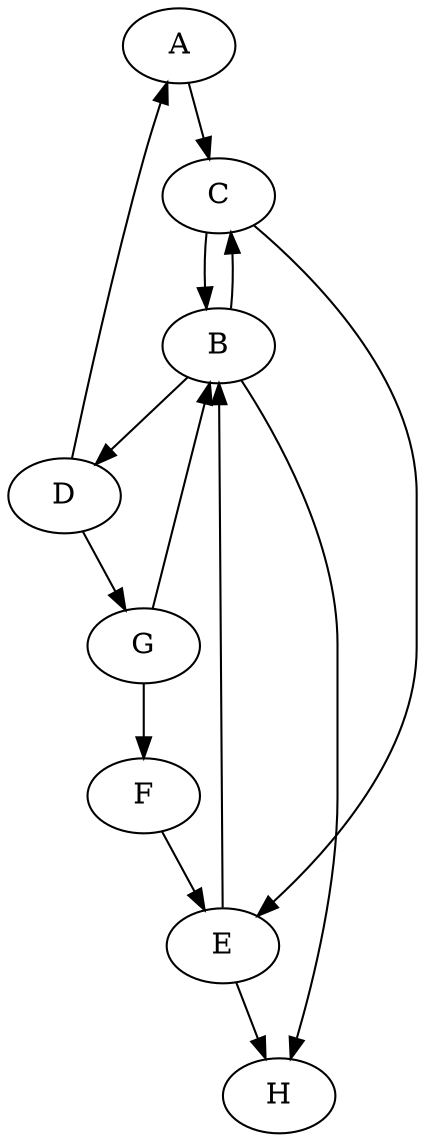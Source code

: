// Ejemplo de graficación
digraph {
	A [label=A]
	B [label=B]
	C [label=C]
	D [label=D]
	E [label=E]
	F [label=F]
	G [label=G]
	H [label=H]
	A -> C
	B -> C
	B -> D
	B -> H
	C -> B
	C -> E
	D -> A
	D -> G
	E -> H
	E -> B
	F -> E
	G -> B
	G -> F
}

